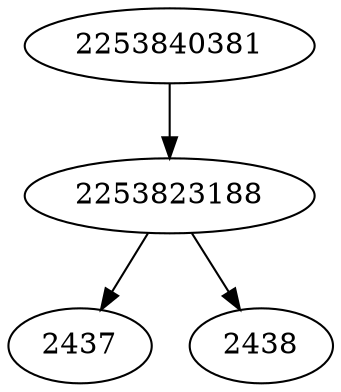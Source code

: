 strict digraph  {
2437;
2253823188;
2253840381;
2438;
2253823188 -> 2437;
2253823188 -> 2438;
2253840381 -> 2253823188;
}
